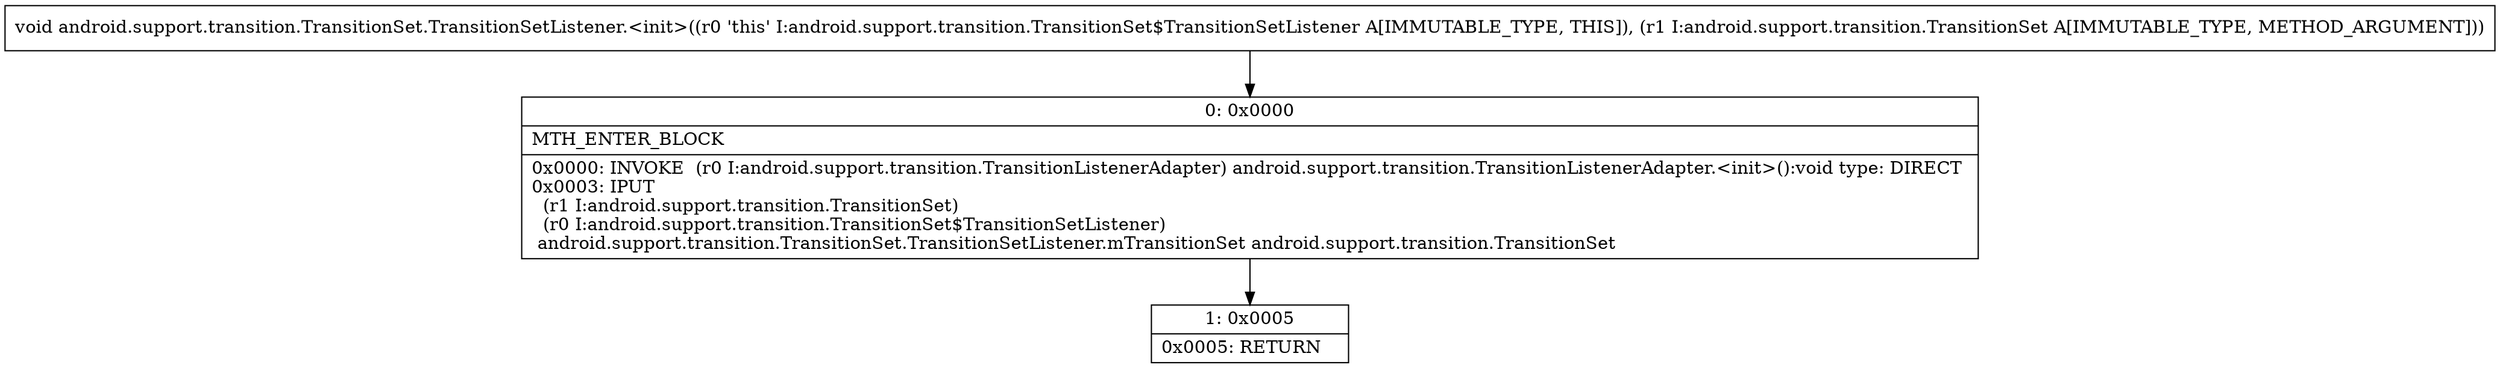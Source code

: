 digraph "CFG forandroid.support.transition.TransitionSet.TransitionSetListener.\<init\>(Landroid\/support\/transition\/TransitionSet;)V" {
Node_0 [shape=record,label="{0\:\ 0x0000|MTH_ENTER_BLOCK\l|0x0000: INVOKE  (r0 I:android.support.transition.TransitionListenerAdapter) android.support.transition.TransitionListenerAdapter.\<init\>():void type: DIRECT \l0x0003: IPUT  \l  (r1 I:android.support.transition.TransitionSet)\l  (r0 I:android.support.transition.TransitionSet$TransitionSetListener)\l android.support.transition.TransitionSet.TransitionSetListener.mTransitionSet android.support.transition.TransitionSet \l}"];
Node_1 [shape=record,label="{1\:\ 0x0005|0x0005: RETURN   \l}"];
MethodNode[shape=record,label="{void android.support.transition.TransitionSet.TransitionSetListener.\<init\>((r0 'this' I:android.support.transition.TransitionSet$TransitionSetListener A[IMMUTABLE_TYPE, THIS]), (r1 I:android.support.transition.TransitionSet A[IMMUTABLE_TYPE, METHOD_ARGUMENT])) }"];
MethodNode -> Node_0;
Node_0 -> Node_1;
}

